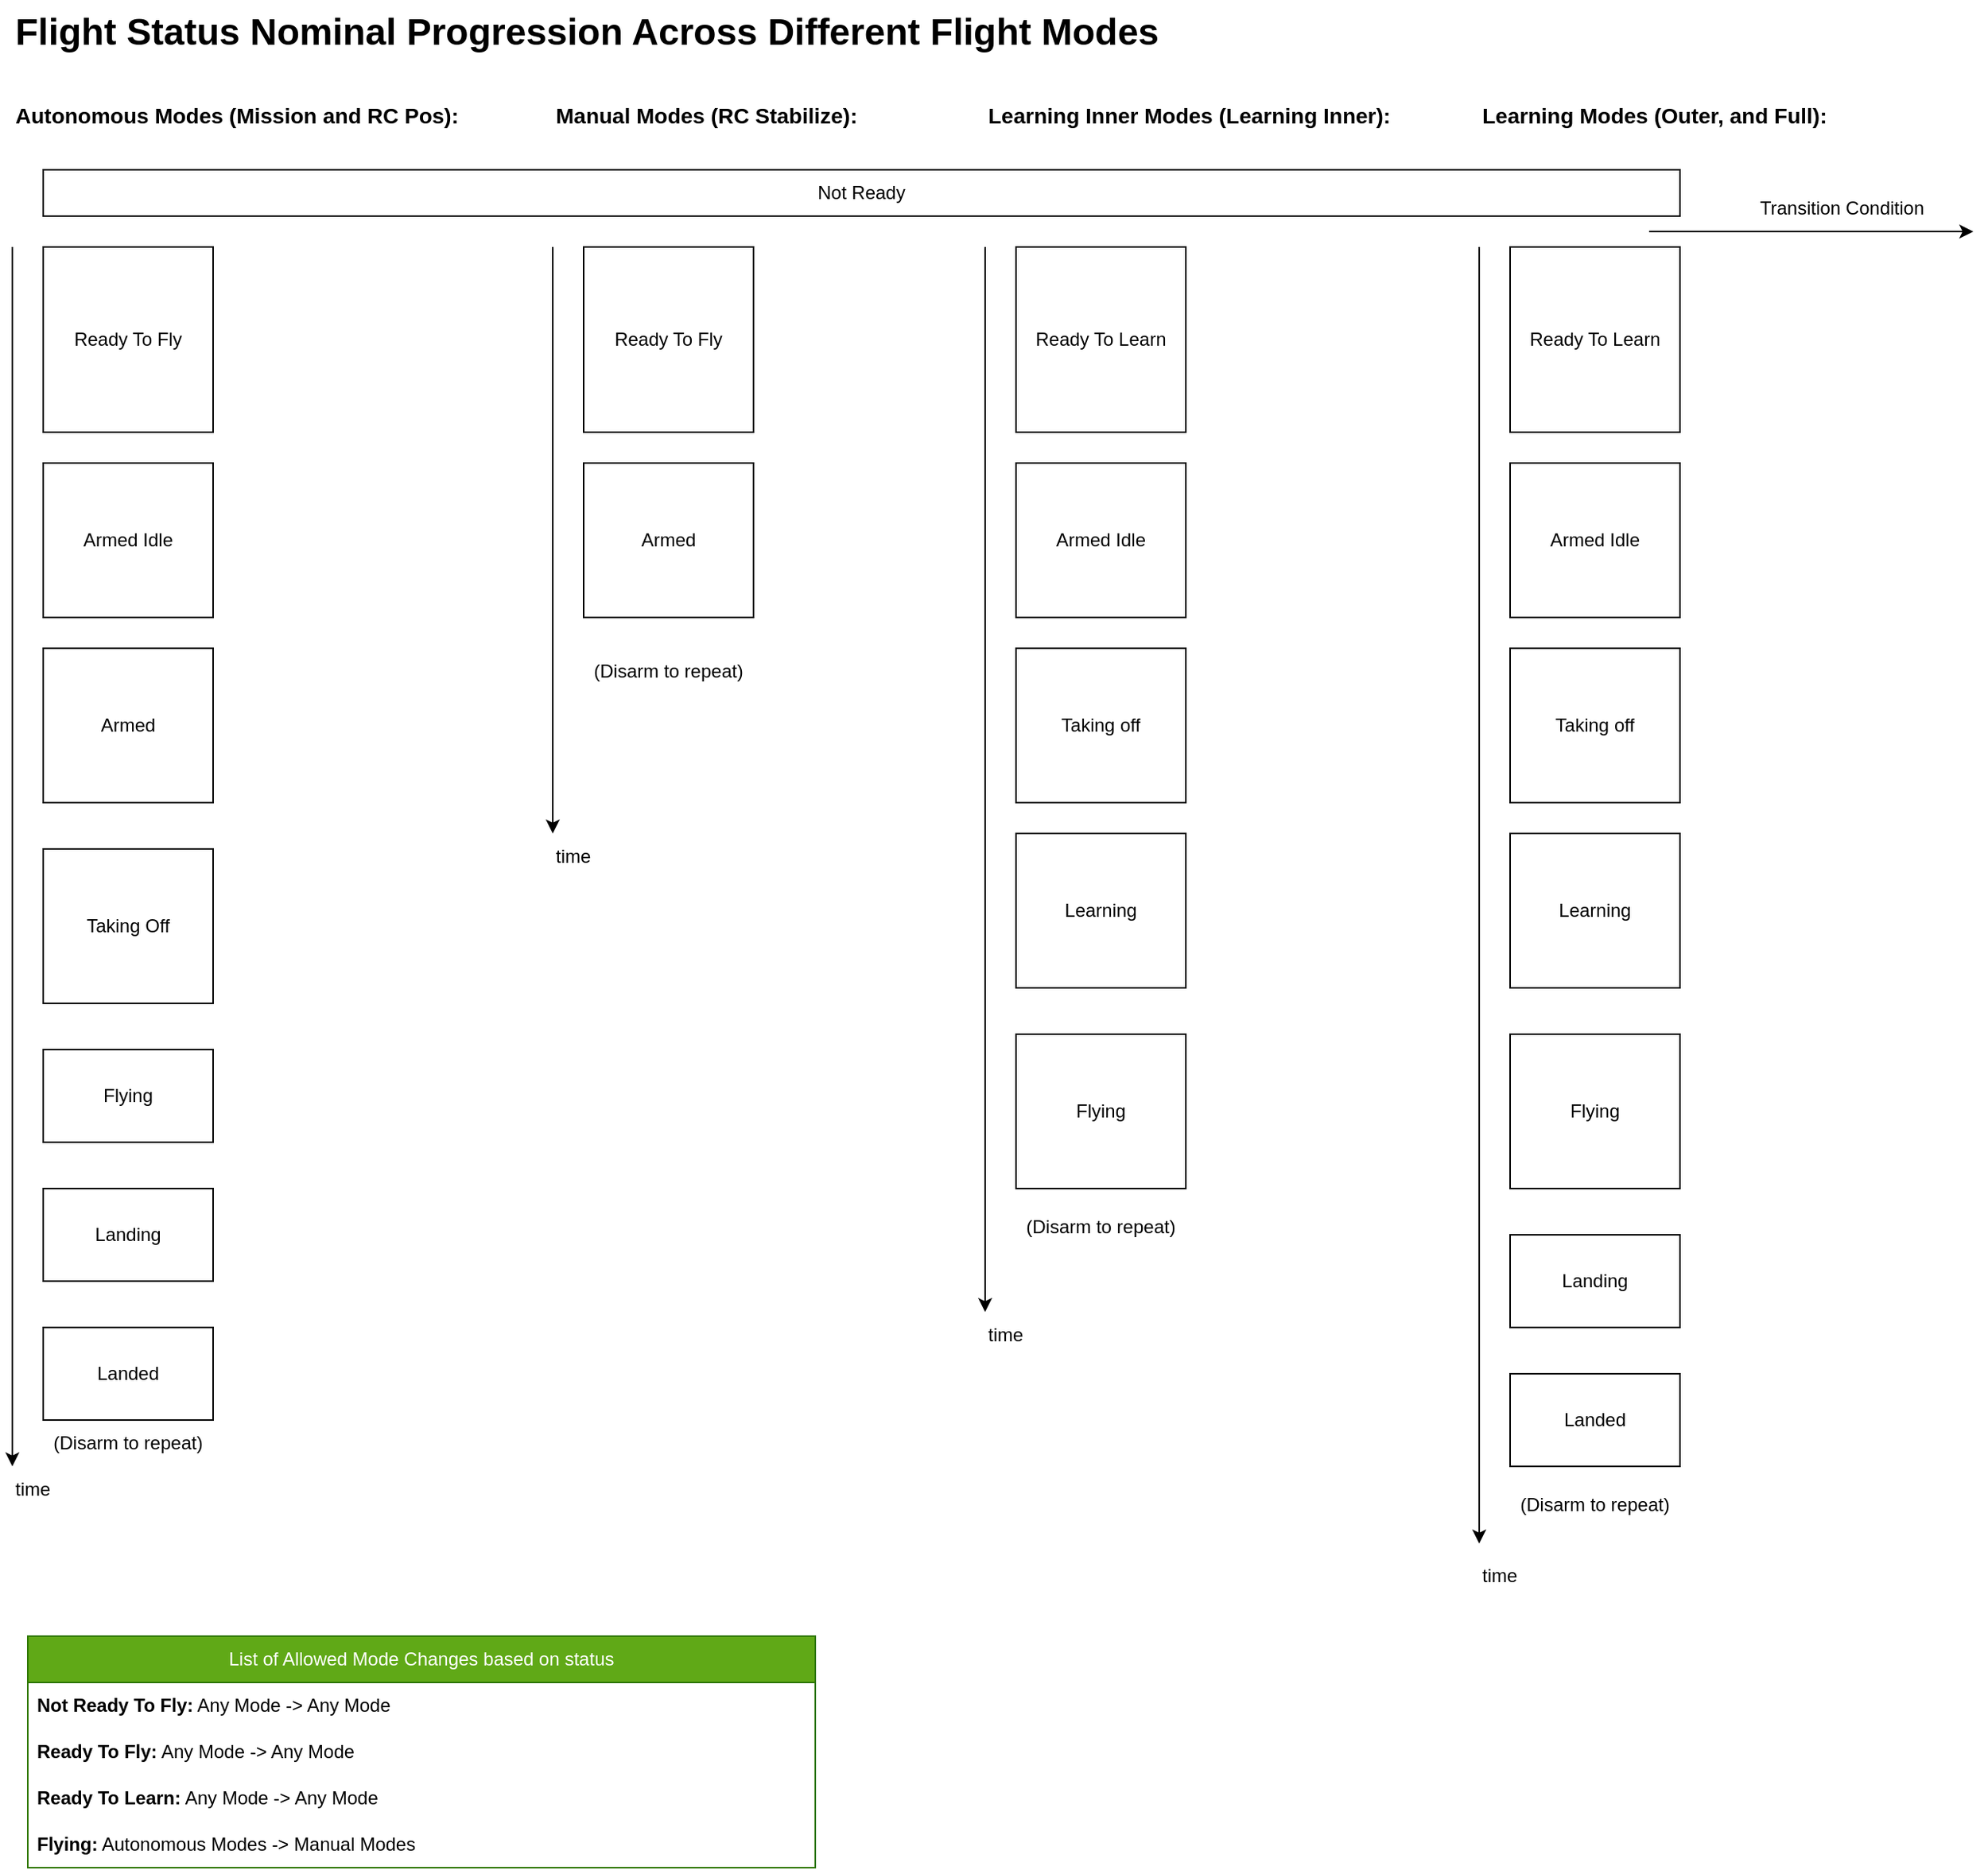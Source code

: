 <mxfile version="25.0.1">
  <diagram name="Page-1" id="6as3FUhw41MRpe2Z9Gl4">
    <mxGraphModel dx="993" dy="635" grid="1" gridSize="10" guides="1" tooltips="1" connect="1" arrows="1" fold="1" page="1" pageScale="1" pageWidth="1100" pageHeight="850" math="0" shadow="0">
      <root>
        <mxCell id="0" />
        <mxCell id="1" parent="0" />
        <mxCell id="1NoHcW3fg8vAXFvvcilR-1" value="Ready To Fly" style="rounded=0;whiteSpace=wrap;html=1;" parent="1" vertex="1">
          <mxGeometry x="50" y="170" width="110" height="120" as="geometry" />
        </mxCell>
        <mxCell id="1NoHcW3fg8vAXFvvcilR-2" value="Armed Idle" style="rounded=0;whiteSpace=wrap;html=1;" parent="1" vertex="1">
          <mxGeometry x="50" y="310" width="110" height="100" as="geometry" />
        </mxCell>
        <mxCell id="1NoHcW3fg8vAXFvvcilR-3" value="Armed" style="rounded=0;whiteSpace=wrap;html=1;" parent="1" vertex="1">
          <mxGeometry x="50" y="430" width="110" height="100" as="geometry" />
        </mxCell>
        <mxCell id="1NoHcW3fg8vAXFvvcilR-4" value="Taking Off" style="rounded=0;whiteSpace=wrap;html=1;" parent="1" vertex="1">
          <mxGeometry x="50" y="560" width="110" height="100" as="geometry" />
        </mxCell>
        <mxCell id="1NoHcW3fg8vAXFvvcilR-5" value="Autonomous Modes (Mission and RC Pos):" style="text;html=1;align=left;verticalAlign=middle;whiteSpace=wrap;rounded=0;fontStyle=1;fontSize=14;" parent="1" vertex="1">
          <mxGeometry x="30" y="70" width="290" height="30" as="geometry" />
        </mxCell>
        <mxCell id="1NoHcW3fg8vAXFvvcilR-6" value="" style="endArrow=classic;html=1;rounded=0;" parent="1" edge="1">
          <mxGeometry width="50" height="50" relative="1" as="geometry">
            <mxPoint x="30" y="170" as="sourcePoint" />
            <mxPoint x="30" y="960" as="targetPoint" />
          </mxGeometry>
        </mxCell>
        <mxCell id="1NoHcW3fg8vAXFvvcilR-7" value="time" style="text;html=1;align=left;verticalAlign=middle;whiteSpace=wrap;rounded=0;" parent="1" vertex="1">
          <mxGeometry x="30" y="960" width="60" height="30" as="geometry" />
        </mxCell>
        <mxCell id="1NoHcW3fg8vAXFvvcilR-8" value="Flying" style="rounded=0;whiteSpace=wrap;html=1;" parent="1" vertex="1">
          <mxGeometry x="50" y="690" width="110" height="60" as="geometry" />
        </mxCell>
        <mxCell id="1NoHcW3fg8vAXFvvcilR-9" value="Landing" style="rounded=0;whiteSpace=wrap;html=1;" parent="1" vertex="1">
          <mxGeometry x="50" y="780" width="110" height="60" as="geometry" />
        </mxCell>
        <mxCell id="1NoHcW3fg8vAXFvvcilR-10" value="Landed" style="rounded=0;whiteSpace=wrap;html=1;" parent="1" vertex="1">
          <mxGeometry x="50" y="870" width="110" height="60" as="geometry" />
        </mxCell>
        <mxCell id="1NoHcW3fg8vAXFvvcilR-11" value="Manual Modes (RC Stabilize):" style="text;html=1;align=left;verticalAlign=middle;whiteSpace=wrap;rounded=0;fontStyle=1;fontSize=14;" parent="1" vertex="1">
          <mxGeometry x="380" y="70" width="250" height="30" as="geometry" />
        </mxCell>
        <mxCell id="1NoHcW3fg8vAXFvvcilR-12" value="" style="endArrow=classic;html=1;rounded=0;" parent="1" edge="1">
          <mxGeometry width="50" height="50" relative="1" as="geometry">
            <mxPoint x="380" y="170" as="sourcePoint" />
            <mxPoint x="380" y="550" as="targetPoint" />
          </mxGeometry>
        </mxCell>
        <mxCell id="1NoHcW3fg8vAXFvvcilR-13" value="time" style="text;html=1;align=left;verticalAlign=middle;whiteSpace=wrap;rounded=0;" parent="1" vertex="1">
          <mxGeometry x="380" y="550" width="60" height="30" as="geometry" />
        </mxCell>
        <mxCell id="1NoHcW3fg8vAXFvvcilR-14" value="Ready To Fly" style="rounded=0;whiteSpace=wrap;html=1;" parent="1" vertex="1">
          <mxGeometry x="400" y="170" width="110" height="120" as="geometry" />
        </mxCell>
        <mxCell id="1NoHcW3fg8vAXFvvcilR-16" value="Armed" style="rounded=0;whiteSpace=wrap;html=1;" parent="1" vertex="1">
          <mxGeometry x="400" y="310" width="110" height="100" as="geometry" />
        </mxCell>
        <mxCell id="1NoHcW3fg8vAXFvvcilR-17" value="(Disarm to repeat)" style="text;html=1;align=center;verticalAlign=middle;whiteSpace=wrap;rounded=0;" parent="1" vertex="1">
          <mxGeometry x="40" y="930" width="130" height="30" as="geometry" />
        </mxCell>
        <mxCell id="1NoHcW3fg8vAXFvvcilR-18" value="(Disarm to repeat)" style="text;html=1;align=center;verticalAlign=middle;whiteSpace=wrap;rounded=0;" parent="1" vertex="1">
          <mxGeometry x="390" y="430" width="130" height="30" as="geometry" />
        </mxCell>
        <mxCell id="1NoHcW3fg8vAXFvvcilR-19" value="Learning Inner Modes (Learning Inner):" style="text;html=1;align=left;verticalAlign=middle;whiteSpace=wrap;rounded=0;fontStyle=1;fontSize=14;" parent="1" vertex="1">
          <mxGeometry x="660" y="70" width="270" height="30" as="geometry" />
        </mxCell>
        <mxCell id="1NoHcW3fg8vAXFvvcilR-20" value="Ready To Learn" style="rounded=0;whiteSpace=wrap;html=1;" parent="1" vertex="1">
          <mxGeometry x="680" y="170" width="110" height="120" as="geometry" />
        </mxCell>
        <mxCell id="1NoHcW3fg8vAXFvvcilR-21" value="Armed Idle" style="rounded=0;whiteSpace=wrap;html=1;" parent="1" vertex="1">
          <mxGeometry x="680" y="310" width="110" height="100" as="geometry" />
        </mxCell>
        <mxCell id="1NoHcW3fg8vAXFvvcilR-22" value="Learning" style="rounded=0;whiteSpace=wrap;html=1;" parent="1" vertex="1">
          <mxGeometry x="680" y="550" width="110" height="100" as="geometry" />
        </mxCell>
        <mxCell id="1NoHcW3fg8vAXFvvcilR-23" value="Flying" style="rounded=0;whiteSpace=wrap;html=1;" parent="1" vertex="1">
          <mxGeometry x="680" y="680" width="110" height="100" as="geometry" />
        </mxCell>
        <mxCell id="1NoHcW3fg8vAXFvvcilR-24" value="" style="endArrow=classic;html=1;rounded=0;" parent="1" edge="1">
          <mxGeometry width="50" height="50" relative="1" as="geometry">
            <mxPoint x="660" y="170" as="sourcePoint" />
            <mxPoint x="660" y="860" as="targetPoint" />
          </mxGeometry>
        </mxCell>
        <mxCell id="1NoHcW3fg8vAXFvvcilR-25" value="time" style="text;html=1;align=left;verticalAlign=middle;whiteSpace=wrap;rounded=0;" parent="1" vertex="1">
          <mxGeometry x="660" y="860" width="60" height="30" as="geometry" />
        </mxCell>
        <mxCell id="1NoHcW3fg8vAXFvvcilR-29" value="(Disarm to repeat)" style="text;html=1;align=center;verticalAlign=middle;whiteSpace=wrap;rounded=0;" parent="1" vertex="1">
          <mxGeometry x="670" y="790" width="130" height="30" as="geometry" />
        </mxCell>
        <mxCell id="1NoHcW3fg8vAXFvvcilR-30" value="Learning Modes (Outer, and Full):" style="text;html=1;align=left;verticalAlign=middle;whiteSpace=wrap;rounded=0;fontStyle=1;fontSize=14;" parent="1" vertex="1">
          <mxGeometry x="980" y="70" width="250" height="30" as="geometry" />
        </mxCell>
        <mxCell id="1NoHcW3fg8vAXFvvcilR-31" value="Ready To Learn" style="rounded=0;whiteSpace=wrap;html=1;" parent="1" vertex="1">
          <mxGeometry x="1000" y="170" width="110" height="120" as="geometry" />
        </mxCell>
        <mxCell id="1NoHcW3fg8vAXFvvcilR-32" value="Armed Idle" style="rounded=0;whiteSpace=wrap;html=1;" parent="1" vertex="1">
          <mxGeometry x="1000" y="310" width="110" height="100" as="geometry" />
        </mxCell>
        <mxCell id="1NoHcW3fg8vAXFvvcilR-33" value="Learning" style="rounded=0;whiteSpace=wrap;html=1;" parent="1" vertex="1">
          <mxGeometry x="1000" y="550" width="110" height="100" as="geometry" />
        </mxCell>
        <mxCell id="1NoHcW3fg8vAXFvvcilR-34" value="Flying" style="rounded=0;whiteSpace=wrap;html=1;" parent="1" vertex="1">
          <mxGeometry x="1000" y="680" width="110" height="100" as="geometry" />
        </mxCell>
        <mxCell id="1NoHcW3fg8vAXFvvcilR-35" value="" style="endArrow=classic;html=1;rounded=0;" parent="1" edge="1">
          <mxGeometry width="50" height="50" relative="1" as="geometry">
            <mxPoint x="980" y="170" as="sourcePoint" />
            <mxPoint x="980" y="1010" as="targetPoint" />
          </mxGeometry>
        </mxCell>
        <mxCell id="1NoHcW3fg8vAXFvvcilR-36" value="time" style="text;html=1;align=left;verticalAlign=middle;whiteSpace=wrap;rounded=0;" parent="1" vertex="1">
          <mxGeometry x="980" y="1016" width="60" height="30" as="geometry" />
        </mxCell>
        <mxCell id="1NoHcW3fg8vAXFvvcilR-37" value="Landing" style="rounded=0;whiteSpace=wrap;html=1;" parent="1" vertex="1">
          <mxGeometry x="1000" y="810" width="110" height="60" as="geometry" />
        </mxCell>
        <mxCell id="1NoHcW3fg8vAXFvvcilR-39" value="Landed" style="rounded=0;whiteSpace=wrap;html=1;" parent="1" vertex="1">
          <mxGeometry x="1000" y="900" width="110" height="60" as="geometry" />
        </mxCell>
        <mxCell id="1NoHcW3fg8vAXFvvcilR-40" value="(Disarm to repeat)" style="text;html=1;align=center;verticalAlign=middle;whiteSpace=wrap;rounded=0;" parent="1" vertex="1">
          <mxGeometry x="990" y="970" width="130" height="30" as="geometry" />
        </mxCell>
        <mxCell id="1NoHcW3fg8vAXFvvcilR-42" value="&lt;h1 style=&quot;margin-top: 0px;&quot;&gt;Flight Status Nominal Progression Across Different Flight Modes&lt;/h1&gt;" style="text;html=1;whiteSpace=wrap;overflow=hidden;rounded=0;" parent="1" vertex="1">
          <mxGeometry x="30" y="10" width="900" height="50" as="geometry" />
        </mxCell>
        <mxCell id="1NoHcW3fg8vAXFvvcilR-43" value="List of Allowed Mode Changes based on status" style="swimlane;fontStyle=0;childLayout=stackLayout;horizontal=1;startSize=30;horizontalStack=0;resizeParent=1;resizeParentMax=0;resizeLast=0;collapsible=1;marginBottom=0;whiteSpace=wrap;html=1;fillColor=#60a917;fontColor=#ffffff;strokeColor=#2D7600;" parent="1" vertex="1">
          <mxGeometry x="40" y="1070" width="510" height="150" as="geometry" />
        </mxCell>
        <mxCell id="1NoHcW3fg8vAXFvvcilR-44" value="&lt;span style=&quot;text-align: center;&quot;&gt;&lt;b&gt;Not Ready To Fly:&lt;/b&gt; Any Mode -&amp;gt; Any Mode&lt;/span&gt;" style="text;strokeColor=none;fillColor=none;align=left;verticalAlign=middle;spacingLeft=4;spacingRight=4;overflow=hidden;points=[[0,0.5],[1,0.5]];portConstraint=eastwest;rotatable=0;whiteSpace=wrap;html=1;" parent="1NoHcW3fg8vAXFvvcilR-43" vertex="1">
          <mxGeometry y="30" width="510" height="30" as="geometry" />
        </mxCell>
        <mxCell id="1NoHcW3fg8vAXFvvcilR-48" value="&lt;span style=&quot;text-align: center;&quot;&gt;&lt;b&gt;Ready To Fly:&lt;/b&gt; Any Mode -&amp;gt; Any Mode&lt;/span&gt;" style="text;strokeColor=none;fillColor=none;align=left;verticalAlign=middle;spacingLeft=4;spacingRight=4;overflow=hidden;points=[[0,0.5],[1,0.5]];portConstraint=eastwest;rotatable=0;whiteSpace=wrap;html=1;" parent="1NoHcW3fg8vAXFvvcilR-43" vertex="1">
          <mxGeometry y="60" width="510" height="30" as="geometry" />
        </mxCell>
        <mxCell id="1NoHcW3fg8vAXFvvcilR-49" value="&lt;span style=&quot;text-align: center;&quot;&gt;&lt;b&gt;Ready To Learn:&lt;/b&gt; Any Mode -&amp;gt; Any Mode&lt;/span&gt;" style="text;strokeColor=none;fillColor=none;align=left;verticalAlign=middle;spacingLeft=4;spacingRight=4;overflow=hidden;points=[[0,0.5],[1,0.5]];portConstraint=eastwest;rotatable=0;whiteSpace=wrap;html=1;" parent="1NoHcW3fg8vAXFvvcilR-43" vertex="1">
          <mxGeometry y="90" width="510" height="30" as="geometry" />
        </mxCell>
        <mxCell id="1NoHcW3fg8vAXFvvcilR-45" value="&lt;b&gt;Flying:&lt;/b&gt; Autonomous Modes -&amp;gt; Manual Modes" style="text;strokeColor=none;fillColor=none;align=left;verticalAlign=middle;spacingLeft=4;spacingRight=4;overflow=hidden;points=[[0,0.5],[1,0.5]];portConstraint=eastwest;rotatable=0;whiteSpace=wrap;html=1;" parent="1NoHcW3fg8vAXFvvcilR-43" vertex="1">
          <mxGeometry y="120" width="510" height="30" as="geometry" />
        </mxCell>
        <mxCell id="1NoHcW3fg8vAXFvvcilR-47" value="Not Ready" style="rounded=0;whiteSpace=wrap;html=1;" parent="1" vertex="1">
          <mxGeometry x="50" y="120" width="1060" height="30" as="geometry" />
        </mxCell>
        <mxCell id="HHdZxwyFAaw1n9JJNgzH-1" value="" style="endArrow=classic;html=1;rounded=0;" parent="1" edge="1">
          <mxGeometry width="50" height="50" relative="1" as="geometry">
            <mxPoint x="1090" y="160" as="sourcePoint" />
            <mxPoint x="1300" y="160" as="targetPoint" />
          </mxGeometry>
        </mxCell>
        <mxCell id="HHdZxwyFAaw1n9JJNgzH-10" value="Transition Condition" style="text;html=1;align=center;verticalAlign=middle;whiteSpace=wrap;rounded=0;" parent="1" vertex="1">
          <mxGeometry x="1160" y="130" width="110" height="30" as="geometry" />
        </mxCell>
        <mxCell id="qBLi_PJk50myp2y5TS7F-1" value="Taking off" style="rounded=0;whiteSpace=wrap;html=1;" vertex="1" parent="1">
          <mxGeometry x="680" y="430" width="110" height="100" as="geometry" />
        </mxCell>
        <mxCell id="qBLi_PJk50myp2y5TS7F-2" value="Taking off" style="rounded=0;whiteSpace=wrap;html=1;" vertex="1" parent="1">
          <mxGeometry x="1000" y="430" width="110" height="100" as="geometry" />
        </mxCell>
      </root>
    </mxGraphModel>
  </diagram>
</mxfile>
